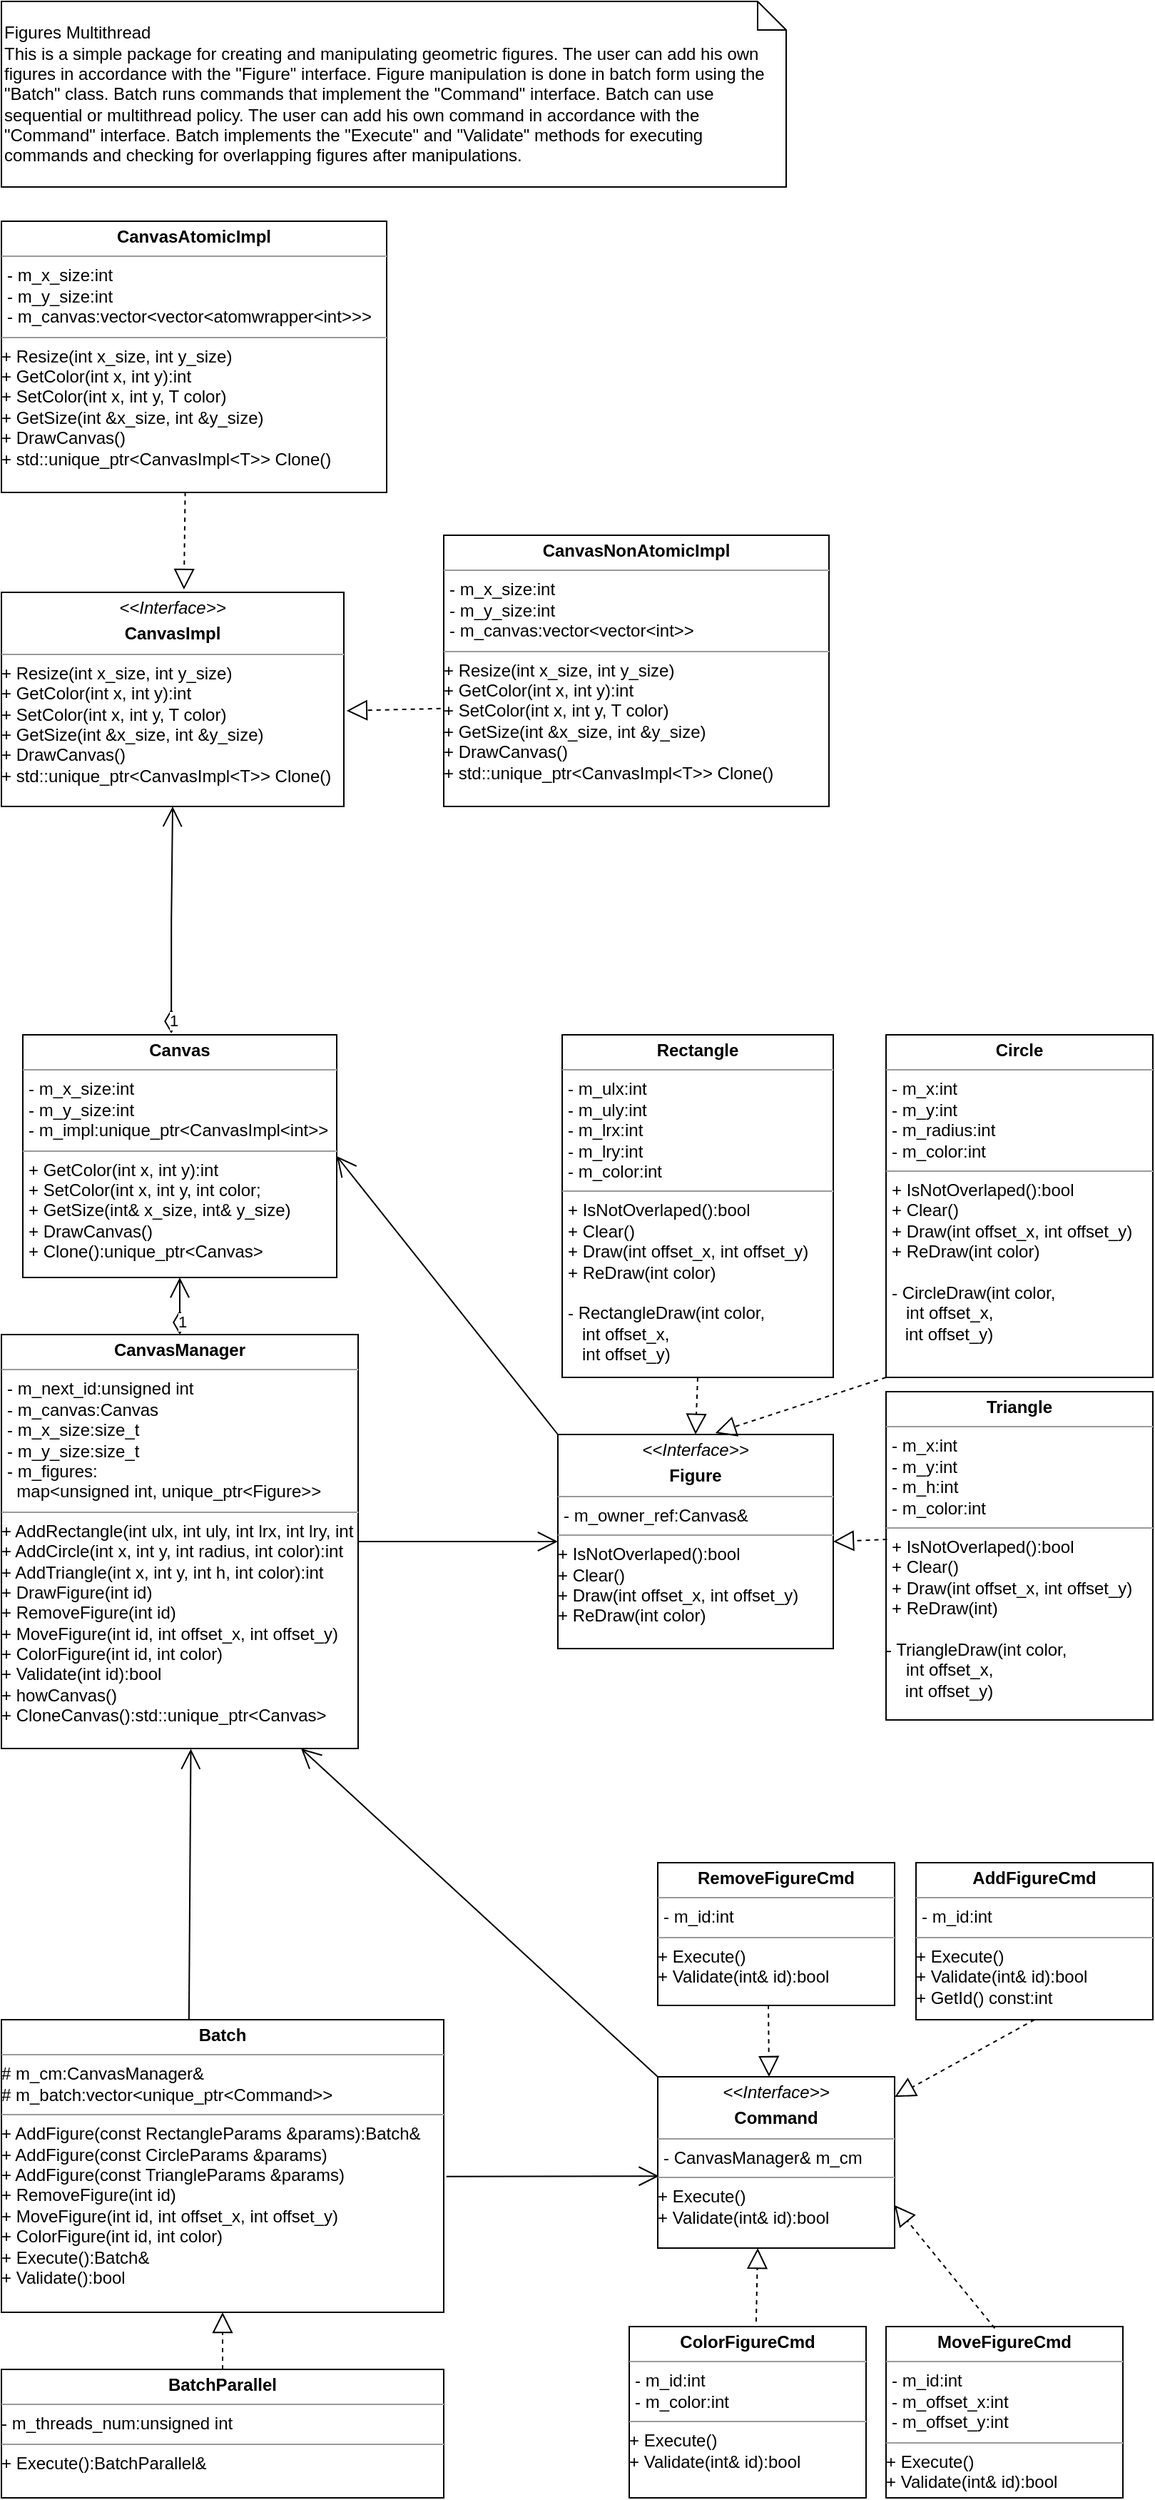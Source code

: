 <mxfile version="20.7.4" type="device"><diagram id="C5RBs43oDa-KdzZeNtuy" name="Page-1"><mxGraphModel dx="1133" dy="1832" grid="1" gridSize="10" guides="1" tooltips="1" connect="1" arrows="1" fold="1" page="1" pageScale="1" pageWidth="827" pageHeight="1169" math="0" shadow="0"><root><mxCell id="WIyWlLk6GJQsqaUBKTNV-0"/><mxCell id="WIyWlLk6GJQsqaUBKTNV-1" parent="WIyWlLk6GJQsqaUBKTNV-0"/><mxCell id="LrhLY0kmKSHkrBafkpSe-0" value="&lt;p style=&quot;margin:0px;margin-top:4px;text-align:center;&quot;&gt;&lt;i&gt;&amp;lt;&amp;lt;Interface&amp;gt;&amp;gt;&lt;/i&gt;&lt;/p&gt;&lt;p style=&quot;margin:0px;margin-top:4px;text-align:center;&quot;&gt;&lt;b&gt;Figure&lt;/b&gt;&lt;br&gt;&lt;/p&gt;&lt;hr size=&quot;1&quot;&gt;&lt;p style=&quot;margin:0px;margin-left:4px;&quot;&gt;- m_owner_ref:Canvas&amp;amp;&lt;br&gt;&lt;/p&gt;&lt;hr size=&quot;1&quot;&gt;+ IsNotOverlaped():bool&lt;br&gt;+ Clear()&lt;br&gt;+ Draw(int offset_x, int offset_y)&lt;br&gt;+ ReDraw(int color)" style="verticalAlign=top;align=left;overflow=fill;fontSize=12;fontFamily=Helvetica;html=1;" parent="WIyWlLk6GJQsqaUBKTNV-1" vertex="1"><mxGeometry x="400" y="420" width="193" height="150" as="geometry"/></mxCell><mxCell id="LrhLY0kmKSHkrBafkpSe-3" value="&lt;p style=&quot;margin:0px;margin-top:4px;text-align:center;&quot;&gt;&lt;b&gt;Rectangle&lt;/b&gt;&lt;br&gt;&lt;/p&gt;&lt;hr size=&quot;1&quot;&gt;&lt;p style=&quot;margin:0px;margin-left:4px;&quot;&gt;- m_ulx:int&lt;br&gt;- m_uly:int&lt;br&gt;- m_lrx:int &lt;br&gt;- m_lry:int&lt;br&gt;- m_color:int&lt;/p&gt;&lt;hr size=&quot;1&quot;&gt;&lt;p style=&quot;margin:0px;margin-left:4px;&quot;&gt;+ IsNotOverlaped():bool&lt;br&gt;+ Clear()&lt;br&gt;+ Draw(int offset_x, int offset_y)&lt;br&gt;+ ReDraw(int color)&lt;/p&gt;&lt;p style=&quot;margin:0px;margin-left:4px;&quot;&gt;&lt;br&gt;&lt;/p&gt;&lt;p style=&quot;margin:0px;margin-left:4px;&quot;&gt;- RectangleDraw(int color, &lt;br&gt;&lt;/p&gt;&lt;p style=&quot;margin:0px;margin-left:4px;&quot;&gt;&amp;nbsp;&amp;nbsp; int offset_x, &lt;br&gt;&lt;/p&gt;&lt;p style=&quot;margin:0px;margin-left:4px;&quot;&gt;&amp;nbsp;&amp;nbsp; int offset_y)&lt;br&gt;&lt;/p&gt;" style="verticalAlign=top;align=left;overflow=fill;fontSize=12;fontFamily=Helvetica;html=1;" parent="WIyWlLk6GJQsqaUBKTNV-1" vertex="1"><mxGeometry x="403" y="140" width="190" height="240" as="geometry"/></mxCell><mxCell id="LrhLY0kmKSHkrBafkpSe-4" value="&lt;p style=&quot;margin:0px;margin-top:4px;text-align:center;&quot;&gt;&lt;b&gt;Circle&lt;/b&gt;&lt;/p&gt;&lt;hr size=&quot;1&quot;&gt;&lt;p style=&quot;margin:0px;margin-left:4px;&quot;&gt;- m_x:int&lt;br&gt;- m_y:int&lt;br&gt;- m_radius:int&lt;br&gt;- m_color:int&lt;/p&gt;&lt;hr size=&quot;1&quot;&gt;&lt;p style=&quot;margin:0px;margin-left:4px;&quot;&gt;+ IsNotOverlaped():bool&lt;br&gt;+ Clear()&lt;br&gt;+ Draw(int offset_x, int offset_y)&lt;br&gt;+ ReDraw(int color)&lt;/p&gt;&lt;p style=&quot;margin:0px;margin-left:4px;&quot;&gt;&lt;br&gt;&lt;/p&gt;&lt;p style=&quot;margin:0px;margin-left:4px;&quot;&gt;- CircleDraw(int color, &lt;br&gt;&lt;/p&gt;&lt;p style=&quot;margin:0px;margin-left:4px;&quot;&gt;&amp;nbsp;&amp;nbsp; int offset_x, &lt;br&gt;&lt;/p&gt;&amp;nbsp;&amp;nbsp;&amp;nbsp; int offset_y)" style="verticalAlign=top;align=left;overflow=fill;fontSize=12;fontFamily=Helvetica;html=1;" parent="WIyWlLk6GJQsqaUBKTNV-1" vertex="1"><mxGeometry x="630" y="140" width="187" height="240" as="geometry"/></mxCell><mxCell id="LrhLY0kmKSHkrBafkpSe-5" value="&lt;p style=&quot;margin:0px;margin-top:4px;text-align:center;&quot;&gt;&lt;b&gt;Triangle&lt;/b&gt;&lt;br&gt;&lt;/p&gt;&lt;hr size=&quot;1&quot;&gt;&lt;p style=&quot;margin:0px;margin-left:4px;&quot;&gt;- m_x:int&lt;br&gt;- m_y:int&lt;br&gt;- m_h:int&lt;br&gt;- m_color:int&lt;/p&gt;&lt;hr size=&quot;1&quot;&gt;&lt;p style=&quot;margin:0px;margin-left:4px;&quot;&gt;+ IsNotOverlaped():bool&lt;br&gt;+ Clear()&lt;br&gt;+ Draw(int offset_x, int offset_y)&lt;br&gt;+ ReDraw(int)&lt;/p&gt;&lt;p style=&quot;margin:0px;margin-left:4px;&quot;&gt;&lt;br&gt;&lt;/p&gt;- TriangleDraw(int color, &lt;br&gt;&lt;p style=&quot;margin:0px;margin-left:4px;&quot;&gt;&amp;nbsp;&amp;nbsp; int offset_x, &lt;br&gt;&lt;/p&gt;&amp;nbsp;&amp;nbsp;&amp;nbsp; int offset_y)&lt;p style=&quot;margin:0px;margin-left:4px;&quot;&gt;&lt;/p&gt;" style="verticalAlign=top;align=left;overflow=fill;fontSize=12;fontFamily=Helvetica;html=1;" parent="WIyWlLk6GJQsqaUBKTNV-1" vertex="1"><mxGeometry x="630" y="390" width="187" height="230" as="geometry"/></mxCell><mxCell id="LrhLY0kmKSHkrBafkpSe-10" value="&lt;p style=&quot;margin:0px;margin-top:4px;text-align:center;&quot;&gt;&lt;b&gt;Canvas&lt;/b&gt;&lt;/p&gt;&lt;hr size=&quot;1&quot;&gt;&lt;p style=&quot;margin:0px;margin-left:4px;&quot;&gt;- m_x_size:int &lt;br&gt;- m_y_size:int &lt;br&gt;- m_impl:unique_ptr&amp;lt;CanvasImpl&amp;lt;int&amp;gt;&amp;gt; &lt;br&gt;&lt;/p&gt;&lt;hr size=&quot;1&quot;&gt;&lt;p style=&quot;margin:0px;margin-left:4px;&quot;&gt;+ GetColor(int x, int y):int&lt;br&gt;+ SetColor(int x, int y, int color;&lt;br&gt;+ GetSize(int&amp;amp; x_size, int&amp;amp; y_size)&lt;br&gt;+ DrawCanvas()&lt;br&gt;+ Clone():unique_ptr&amp;lt;Canvas&amp;gt;&lt;br&gt;&lt;/p&gt;" style="verticalAlign=top;align=left;overflow=fill;fontSize=12;fontFamily=Helvetica;html=1;" parent="WIyWlLk6GJQsqaUBKTNV-1" vertex="1"><mxGeometry x="25" y="140" width="220" height="170" as="geometry"/></mxCell><mxCell id="khWx4fCSXnuD8SYJv79A-1" value="" style="endArrow=open;endFill=1;endSize=12;html=1;rounded=0;exitX=0;exitY=0;exitDx=0;exitDy=0;entryX=1;entryY=0.5;entryDx=0;entryDy=0;" parent="WIyWlLk6GJQsqaUBKTNV-1" source="LrhLY0kmKSHkrBafkpSe-0" target="LrhLY0kmKSHkrBafkpSe-10" edge="1"><mxGeometry width="160" relative="1" as="geometry"><mxPoint x="130" y="780" as="sourcePoint"/><mxPoint x="290" y="780" as="targetPoint"/><Array as="points"/></mxGeometry></mxCell><mxCell id="khWx4fCSXnuD8SYJv79A-3" value="&lt;p style=&quot;margin:0px;margin-top:4px;text-align:center;&quot;&gt;&lt;i&gt;&amp;lt;&amp;lt;Interface&amp;gt;&amp;gt;&lt;/i&gt;&lt;/p&gt;&lt;p style=&quot;margin:0px;margin-top:4px;text-align:center;&quot;&gt;&lt;b&gt;Command&lt;/b&gt;&lt;br&gt;&lt;/p&gt;&lt;hr size=&quot;1&quot;&gt;&lt;p style=&quot;margin:0px;margin-left:4px;&quot;&gt;- CanvasManager&amp;amp; m_cm&lt;br&gt;&lt;/p&gt;&lt;hr size=&quot;1&quot;&gt;+ Execute()&lt;br&gt;+ Validate(int&amp;amp; id):bool" style="verticalAlign=top;align=left;overflow=fill;fontSize=12;fontFamily=Helvetica;html=1;" parent="WIyWlLk6GJQsqaUBKTNV-1" vertex="1"><mxGeometry x="470" y="870" width="166" height="120" as="geometry"/></mxCell><mxCell id="khWx4fCSXnuD8SYJv79A-4" value="&lt;p style=&quot;margin:0px;margin-top:4px;text-align:center;&quot;&gt;&lt;b&gt;AddFigureCmd&lt;/b&gt;&lt;br&gt;&lt;/p&gt;&lt;hr size=&quot;1&quot;&gt;&lt;p style=&quot;margin:0px;margin-left:4px;&quot;&gt;- m_id:int&lt;br&gt;&lt;/p&gt;&lt;hr size=&quot;1&quot;&gt;+ Execute()&lt;br&gt;&lt;div&gt;+ Validate(int&amp;amp; id):bool&lt;/div&gt;&lt;div&gt;+ GetId() const:int&lt;/div&gt;&lt;div&gt;&lt;br&gt;&lt;/div&gt;" style="verticalAlign=top;align=left;overflow=fill;fontSize=12;fontFamily=Helvetica;html=1;" parent="WIyWlLk6GJQsqaUBKTNV-1" vertex="1"><mxGeometry x="651" y="720" width="166" height="110" as="geometry"/></mxCell><mxCell id="khWx4fCSXnuD8SYJv79A-5" value="&lt;p style=&quot;margin:0px;margin-top:4px;text-align:center;&quot;&gt;&lt;b&gt;RemoveFigureCmd&lt;/b&gt;&lt;br&gt;&lt;/p&gt;&lt;hr size=&quot;1&quot;&gt;&lt;p style=&quot;margin:0px;margin-left:4px;&quot;&gt;- m_id:int&lt;br&gt;&lt;/p&gt;&lt;hr size=&quot;1&quot;&gt;+ Execute()&lt;br&gt;&lt;div&gt;+ Validate(int&amp;amp; id):bool&lt;/div&gt;&lt;div&gt;&lt;br&gt;&lt;/div&gt;" style="verticalAlign=top;align=left;overflow=fill;fontSize=12;fontFamily=Helvetica;html=1;" parent="WIyWlLk6GJQsqaUBKTNV-1" vertex="1"><mxGeometry x="470" y="720" width="166" height="100" as="geometry"/></mxCell><mxCell id="khWx4fCSXnuD8SYJv79A-6" value="&lt;p style=&quot;margin:0px;margin-top:4px;text-align:center;&quot;&gt;&lt;b&gt;MoveFigureCmd&lt;/b&gt;&lt;br&gt;&lt;/p&gt;&lt;hr size=&quot;1&quot;&gt;&lt;p style=&quot;margin:0px;margin-left:4px;&quot;&gt;- m_id:int&lt;/p&gt;&lt;p style=&quot;margin:0px;margin-left:4px;&quot;&gt;- m_offset_x:int&lt;br&gt;- m_offset_y:int&lt;br&gt;&lt;/p&gt;&lt;hr size=&quot;1&quot;&gt;+ Execute()&lt;br&gt;&lt;div&gt;+ Validate(int&amp;amp; id):bool&lt;/div&gt;&lt;div&gt;&lt;br&gt;&lt;/div&gt;" style="verticalAlign=top;align=left;overflow=fill;fontSize=12;fontFamily=Helvetica;html=1;" parent="WIyWlLk6GJQsqaUBKTNV-1" vertex="1"><mxGeometry x="630" y="1045" width="166" height="120" as="geometry"/></mxCell><mxCell id="khWx4fCSXnuD8SYJv79A-7" value="&lt;p style=&quot;margin:0px;margin-top:4px;text-align:center;&quot;&gt;&lt;b&gt;ColorFigureCmd&lt;/b&gt;&lt;br&gt;&lt;/p&gt;&lt;hr size=&quot;1&quot;&gt;&lt;p style=&quot;margin:0px;margin-left:4px;&quot;&gt;- m_id:int&lt;/p&gt;&lt;p style=&quot;margin:0px;margin-left:4px;&quot;&gt;- m_color:int&lt;br&gt;&lt;/p&gt;&lt;hr size=&quot;1&quot;&gt;+ Execute()&lt;br&gt;&lt;div&gt;+ Validate(int&amp;amp; id):bool&lt;/div&gt;&lt;div&gt;&lt;br&gt;&lt;/div&gt;" style="verticalAlign=top;align=left;overflow=fill;fontSize=12;fontFamily=Helvetica;html=1;" parent="WIyWlLk6GJQsqaUBKTNV-1" vertex="1"><mxGeometry x="450" y="1045" width="166" height="120" as="geometry"/></mxCell><mxCell id="khWx4fCSXnuD8SYJv79A-9" value="" style="endArrow=block;dashed=1;endFill=0;endSize=12;html=1;rounded=0;exitX=0.536;exitY=-0.029;exitDx=0;exitDy=0;exitPerimeter=0;entryX=0.422;entryY=1;entryDx=0;entryDy=0;entryPerimeter=0;" parent="WIyWlLk6GJQsqaUBKTNV-1" source="khWx4fCSXnuD8SYJv79A-7" target="khWx4fCSXnuD8SYJv79A-3" edge="1"><mxGeometry width="160" relative="1" as="geometry"><mxPoint x="230" y="670" as="sourcePoint"/><mxPoint x="390" y="670" as="targetPoint"/></mxGeometry></mxCell><mxCell id="khWx4fCSXnuD8SYJv79A-11" value="" style="endArrow=block;dashed=1;endFill=0;endSize=12;html=1;rounded=0;exitX=0.459;exitY=0.01;exitDx=0;exitDy=0;exitPerimeter=0;entryX=1;entryY=0.75;entryDx=0;entryDy=0;" parent="WIyWlLk6GJQsqaUBKTNV-1" source="khWx4fCSXnuD8SYJv79A-6" target="khWx4fCSXnuD8SYJv79A-3" edge="1"><mxGeometry width="160" relative="1" as="geometry"><mxPoint x="190" y="570" as="sourcePoint"/><mxPoint x="350" y="570" as="targetPoint"/></mxGeometry></mxCell><mxCell id="khWx4fCSXnuD8SYJv79A-12" value="" style="endArrow=block;dashed=1;endFill=0;endSize=12;html=1;rounded=0;exitX=0.467;exitY=0.996;exitDx=0;exitDy=0;exitPerimeter=0;" parent="WIyWlLk6GJQsqaUBKTNV-1" source="khWx4fCSXnuD8SYJv79A-5" edge="1"><mxGeometry width="160" relative="1" as="geometry"><mxPoint x="190" y="570" as="sourcePoint"/><mxPoint x="548" y="870" as="targetPoint"/></mxGeometry></mxCell><mxCell id="khWx4fCSXnuD8SYJv79A-14" value="" style="endArrow=block;dashed=1;endFill=0;endSize=12;html=1;rounded=0;exitX=0.5;exitY=1;exitDx=0;exitDy=0;" parent="WIyWlLk6GJQsqaUBKTNV-1" source="khWx4fCSXnuD8SYJv79A-4" target="khWx4fCSXnuD8SYJv79A-3" edge="1"><mxGeometry width="160" relative="1" as="geometry"><mxPoint x="190" y="570" as="sourcePoint"/><mxPoint x="350" y="570" as="targetPoint"/></mxGeometry></mxCell><mxCell id="khWx4fCSXnuD8SYJv79A-15" value="&lt;p style=&quot;margin:0px;margin-top:4px;text-align:center;&quot;&gt;&lt;b&gt;CanvasManager&lt;/b&gt;&lt;/p&gt;&lt;hr size=&quot;1&quot;&gt;&lt;p style=&quot;margin:0px;margin-left:4px;&quot;&gt;- m_next_id:unsigned int &lt;br&gt;- m_canvas:Canvas&lt;br&gt;- m_x_size:size_t&lt;br&gt;- m_y_size:size_t&lt;br&gt;- m_figures:&lt;/p&gt;&lt;p style=&quot;margin:0px;margin-left:4px;&quot;&gt;&amp;nbsp; map&amp;lt;unsigned int, unique_ptr&amp;lt;Figure&amp;gt;&amp;gt; &lt;br&gt;&lt;/p&gt;&lt;hr size=&quot;1&quot;&gt;+ AddRectangle(int ulx, int uly, int lrx, int lry, int color):int&lt;br&gt;+ AddCircle(int x, int y, int radius, int color):int&lt;br&gt;+ AddTriangle(int x, int y, int h, int color):int&lt;br&gt;+ DrawFigure(int id)&lt;br&gt;+ RemoveFigure(int id)&lt;br&gt;+ MoveFigure(int id, int offset_x, int offset_y)&lt;br&gt;+ ColorFigure(int id, int color)&lt;br&gt;+ Validate(int id):bool&lt;br&gt;+ howCanvas()&lt;br&gt;+ CloneCanvas():std::unique_ptr&amp;lt;Canvas&amp;gt;" style="verticalAlign=top;align=left;overflow=fill;fontSize=12;fontFamily=Helvetica;html=1;" parent="WIyWlLk6GJQsqaUBKTNV-1" vertex="1"><mxGeometry x="10" y="350" width="250" height="290" as="geometry"/></mxCell><mxCell id="khWx4fCSXnuD8SYJv79A-16" value="" style="endArrow=block;dashed=1;endFill=0;endSize=12;html=1;rounded=0;exitX=0.5;exitY=1;exitDx=0;exitDy=0;entryX=0.5;entryY=0;entryDx=0;entryDy=0;exitPerimeter=0;" parent="WIyWlLk6GJQsqaUBKTNV-1" source="LrhLY0kmKSHkrBafkpSe-3" target="LrhLY0kmKSHkrBafkpSe-0" edge="1"><mxGeometry width="160" relative="1" as="geometry"><mxPoint x="140" y="430" as="sourcePoint"/><mxPoint x="300" y="430" as="targetPoint"/></mxGeometry></mxCell><mxCell id="khWx4fCSXnuD8SYJv79A-17" value="" style="endArrow=block;dashed=1;endFill=0;endSize=12;html=1;rounded=0;exitX=0;exitY=1;exitDx=0;exitDy=0;entryX=0.572;entryY=-0.007;entryDx=0;entryDy=0;entryPerimeter=0;" parent="WIyWlLk6GJQsqaUBKTNV-1" source="LrhLY0kmKSHkrBafkpSe-4" target="LrhLY0kmKSHkrBafkpSe-0" edge="1"><mxGeometry width="160" relative="1" as="geometry"><mxPoint x="140" y="430" as="sourcePoint"/><mxPoint x="300" y="430" as="targetPoint"/></mxGeometry></mxCell><mxCell id="khWx4fCSXnuD8SYJv79A-18" value="" style="endArrow=block;dashed=1;endFill=0;endSize=12;html=1;rounded=0;exitX=0.004;exitY=0.45;exitDx=0;exitDy=0;entryX=1;entryY=0.5;entryDx=0;entryDy=0;exitPerimeter=0;" parent="WIyWlLk6GJQsqaUBKTNV-1" source="LrhLY0kmKSHkrBafkpSe-5" target="LrhLY0kmKSHkrBafkpSe-0" edge="1"><mxGeometry width="160" relative="1" as="geometry"><mxPoint x="570" y="470" as="sourcePoint"/><mxPoint x="730" y="470" as="targetPoint"/></mxGeometry></mxCell><mxCell id="khWx4fCSXnuD8SYJv79A-20" value="1" style="endArrow=open;html=1;endSize=12;startArrow=diamondThin;startSize=14;startFill=0;edgeStyle=orthogonalEdgeStyle;align=left;verticalAlign=bottom;rounded=0;entryX=0.5;entryY=1;entryDx=0;entryDy=0;" parent="WIyWlLk6GJQsqaUBKTNV-1" source="khWx4fCSXnuD8SYJv79A-15" target="LrhLY0kmKSHkrBafkpSe-10" edge="1"><mxGeometry x="-1" y="3" relative="1" as="geometry"><mxPoint x="140" y="520" as="sourcePoint"/><mxPoint x="300" y="520" as="targetPoint"/></mxGeometry></mxCell><mxCell id="khWx4fCSXnuD8SYJv79A-21" value="" style="endArrow=open;endFill=1;endSize=12;html=1;rounded=0;exitX=1;exitY=0.5;exitDx=0;exitDy=0;" parent="WIyWlLk6GJQsqaUBKTNV-1" source="khWx4fCSXnuD8SYJv79A-15" target="LrhLY0kmKSHkrBafkpSe-0" edge="1"><mxGeometry width="160" relative="1" as="geometry"><mxPoint x="300" y="500" as="sourcePoint"/><mxPoint x="460" y="500" as="targetPoint"/></mxGeometry></mxCell><mxCell id="khWx4fCSXnuD8SYJv79A-22" value="&lt;p style=&quot;margin:0px;margin-top:4px;text-align:center;&quot;&gt;&lt;b&gt;Batch&lt;/b&gt;&lt;br&gt;&lt;/p&gt;&lt;hr size=&quot;1&quot;&gt;# m_cm:CanvasManager&amp;amp;&lt;br&gt;# m_batch:vector&amp;lt;unique_ptr&amp;lt;Command&amp;gt;&amp;gt;&lt;hr size=&quot;1&quot;&gt;+ AddFigure(const RectangleParams &amp;amp;params):Batch&amp;amp;&lt;br&gt;+ AddFigure(const CircleParams &amp;amp;params)&lt;br&gt;+ AddFigure(const TriangleParams &amp;amp;params)&lt;br&gt;+ RemoveFigure(int id)&lt;br&gt;+ MoveFigure(int id, int offset_x, int offset_y)&lt;br&gt;+ ColorFigure(int id, int color)&lt;br&gt;+ Execute():Batch&amp;amp;&lt;br&gt;+ Validate():bool" style="verticalAlign=top;align=left;overflow=fill;fontSize=12;fontFamily=Helvetica;html=1;" parent="WIyWlLk6GJQsqaUBKTNV-1" vertex="1"><mxGeometry x="10" y="830" width="310" height="205" as="geometry"/></mxCell><mxCell id="khWx4fCSXnuD8SYJv79A-23" value="" style="endArrow=open;endFill=1;endSize=12;html=1;rounded=0;exitX=0.424;exitY=0.002;exitDx=0;exitDy=0;exitPerimeter=0;entryX=0.531;entryY=1.001;entryDx=0;entryDy=0;entryPerimeter=0;" parent="WIyWlLk6GJQsqaUBKTNV-1" source="khWx4fCSXnuD8SYJv79A-22" target="khWx4fCSXnuD8SYJv79A-15" edge="1"><mxGeometry width="160" relative="1" as="geometry"><mxPoint x="140" y="750" as="sourcePoint"/><mxPoint x="300" y="750" as="targetPoint"/></mxGeometry></mxCell><mxCell id="khWx4fCSXnuD8SYJv79A-24" value="" style="endArrow=open;endFill=1;endSize=12;html=1;rounded=0;exitX=1.006;exitY=0.536;exitDx=0;exitDy=0;exitPerimeter=0;entryX=0.005;entryY=0.58;entryDx=0;entryDy=0;entryPerimeter=0;" parent="WIyWlLk6GJQsqaUBKTNV-1" source="khWx4fCSXnuD8SYJv79A-22" target="khWx4fCSXnuD8SYJv79A-3" edge="1"><mxGeometry width="160" relative="1" as="geometry"><mxPoint x="300" y="810" as="sourcePoint"/><mxPoint x="460" y="810" as="targetPoint"/></mxGeometry></mxCell><mxCell id="khWx4fCSXnuD8SYJv79A-25" value="" style="endArrow=open;endFill=1;endSize=12;html=1;rounded=0;exitX=0;exitY=0;exitDx=0;exitDy=0;entryX=0.84;entryY=1;entryDx=0;entryDy=0;entryPerimeter=0;" parent="WIyWlLk6GJQsqaUBKTNV-1" source="khWx4fCSXnuD8SYJv79A-3" target="khWx4fCSXnuD8SYJv79A-15" edge="1"><mxGeometry width="160" relative="1" as="geometry"><mxPoint x="300" y="770" as="sourcePoint"/><mxPoint x="460" y="770" as="targetPoint"/></mxGeometry></mxCell><mxCell id="khWx4fCSXnuD8SYJv79A-27" value="&lt;div align=&quot;left&quot;&gt;Figures Multithread&lt;br&gt;&lt;/div&gt;This is a simple package for creating and manipulating geometric figures. The user can add his own figures in accordance with the &quot;Figure&quot; interface. Figure manipulation is done in batch form using the &quot;Batch&quot; class. Batch runs commands that implement the &quot;Command&quot; interface. Batch can use sequential or multithread policy. The user can add his own command in accordance with the&lt;br&gt;&quot;Command&quot; interface. Batch implements the &quot;Execute&quot; and &quot;Validate&quot; methods for executing commands and checking for overlapping figures after manipulations. " style="shape=note;size=20;whiteSpace=wrap;html=1;align=left;" parent="WIyWlLk6GJQsqaUBKTNV-1" vertex="1"><mxGeometry x="10" y="-584" width="550" height="130" as="geometry"/></mxCell><mxCell id="pc-eK6XDTxpy6QG8yXDQ-0" value="&lt;p style=&quot;margin:0px;margin-top:4px;text-align:center;&quot;&gt;&lt;b&gt;BatchParallel&lt;/b&gt;&lt;br&gt;&lt;/p&gt;&lt;hr size=&quot;1&quot;&gt;- m_threads_num:unsigned int&lt;br&gt;&lt;hr size=&quot;1&quot;&gt;+ Execute():BatchParallel&amp;amp;" style="verticalAlign=top;align=left;overflow=fill;fontSize=12;fontFamily=Helvetica;html=1;" vertex="1" parent="WIyWlLk6GJQsqaUBKTNV-1"><mxGeometry x="10" y="1075" width="310" height="90" as="geometry"/></mxCell><mxCell id="pc-eK6XDTxpy6QG8yXDQ-3" value="" style="endArrow=block;dashed=1;endFill=0;endSize=12;html=1;rounded=0;entryX=0.5;entryY=1;entryDx=0;entryDy=0;exitX=0.5;exitY=0;exitDx=0;exitDy=0;" edge="1" parent="WIyWlLk6GJQsqaUBKTNV-1" source="pc-eK6XDTxpy6QG8yXDQ-0" target="khWx4fCSXnuD8SYJv79A-22"><mxGeometry width="160" relative="1" as="geometry"><mxPoint x="10" y="1310" as="sourcePoint"/><mxPoint x="170" y="1310" as="targetPoint"/></mxGeometry></mxCell><mxCell id="pc-eK6XDTxpy6QG8yXDQ-5" value="&lt;p style=&quot;margin:0px;margin-top:4px;text-align:center;&quot;&gt;&lt;i&gt;&amp;lt;&amp;lt;Interface&amp;gt;&amp;gt;&lt;/i&gt;&lt;/p&gt;&lt;p style=&quot;margin:0px;margin-top:4px;text-align:center;&quot;&gt;&lt;b&gt;CanvasImpl&lt;/b&gt;&lt;/p&gt;&lt;hr size=&quot;1&quot;&gt;+ Resize(int x_size, int y_size)&lt;br&gt;+ GetColor(int x, int y):int&lt;br&gt;+ SetColor(int x, int y, T color)&lt;br&gt;+ GetSize(int &amp;amp;x_size, int &amp;amp;y_size)&lt;br&gt;+ DrawCanvas()&lt;br&gt;+ std::unique_ptr&amp;lt;CanvasImpl&amp;lt;T&amp;gt;&amp;gt; Clone()" style="verticalAlign=top;align=left;overflow=fill;fontSize=12;fontFamily=Helvetica;html=1;" vertex="1" parent="WIyWlLk6GJQsqaUBKTNV-1"><mxGeometry x="10" y="-170" width="240" height="150" as="geometry"/></mxCell><mxCell id="pc-eK6XDTxpy6QG8yXDQ-6" value="1" style="endArrow=open;html=1;endSize=12;startArrow=diamondThin;startSize=14;startFill=0;edgeStyle=orthogonalEdgeStyle;align=left;verticalAlign=bottom;rounded=0;exitX=0.473;exitY=-0.006;exitDx=0;exitDy=0;exitPerimeter=0;entryX=0.5;entryY=1;entryDx=0;entryDy=0;" edge="1" parent="WIyWlLk6GJQsqaUBKTNV-1" source="LrhLY0kmKSHkrBafkpSe-10" target="pc-eK6XDTxpy6QG8yXDQ-5"><mxGeometry x="-1" y="3" relative="1" as="geometry"><mxPoint x="210" y="110" as="sourcePoint"/><mxPoint x="370" y="110" as="targetPoint"/></mxGeometry></mxCell><mxCell id="pc-eK6XDTxpy6QG8yXDQ-13" value="&lt;p style=&quot;margin:0px;margin-top:4px;text-align:center;&quot;&gt;&lt;b&gt;Canvas&lt;/b&gt;&lt;b&gt;Atomic&lt;/b&gt;&lt;b&gt;Impl&lt;/b&gt;&lt;br&gt;&lt;/p&gt;&lt;hr size=&quot;1&quot;&gt;&lt;p style=&quot;margin:0px;margin-left:4px;&quot;&gt;- m_x_size:int&lt;br&gt;- m_y_size:int&lt;br&gt;- m_canvas:vector&amp;lt;vector&amp;lt;atomwrapper&amp;lt;int&amp;gt;&amp;gt;&amp;gt;&lt;br&gt;&lt;/p&gt;&lt;hr size=&quot;1&quot;&gt;+ Resize(int x_size, int y_size)&lt;br&gt;+ GetColor(int x, int y):int&lt;br&gt;+ SetColor(int x, int y, T color)&lt;br&gt;+ GetSize(int &amp;amp;x_size, int &amp;amp;y_size)&lt;br&gt;+ DrawCanvas()&lt;br&gt;+ std::unique_ptr&amp;lt;CanvasImpl&amp;lt;T&amp;gt;&amp;gt; Clone()" style="verticalAlign=top;align=left;overflow=fill;fontSize=12;fontFamily=Helvetica;html=1;" vertex="1" parent="WIyWlLk6GJQsqaUBKTNV-1"><mxGeometry x="10" y="-430" width="270" height="190" as="geometry"/></mxCell><mxCell id="pc-eK6XDTxpy6QG8yXDQ-14" value="&lt;p style=&quot;margin:0px;margin-top:4px;text-align:center;&quot;&gt;&lt;b&gt;CanvasNonAtomicImpl&lt;/b&gt;&lt;br&gt;&lt;/p&gt;&lt;hr size=&quot;1&quot;&gt;&lt;p style=&quot;margin:0px;margin-left:4px;&quot;&gt;- m_x_size:int&lt;br&gt;- m_y_size:int&lt;br&gt;- m_canvas:vector&amp;lt;vector&amp;lt;int&amp;gt;&amp;gt;&lt;br&gt;&lt;/p&gt;&lt;hr size=&quot;1&quot;&gt;+ Resize(int x_size, int y_size)&lt;br&gt;+ GetColor(int x, int y):int&lt;br&gt;+ SetColor(int x, int y, T color)&lt;br&gt;+ GetSize(int &amp;amp;x_size, int &amp;amp;y_size)&lt;br&gt;+ DrawCanvas()&lt;br&gt;+ std::unique_ptr&amp;lt;CanvasImpl&amp;lt;T&amp;gt;&amp;gt; Clone()" style="verticalAlign=top;align=left;overflow=fill;fontSize=12;fontFamily=Helvetica;html=1;" vertex="1" parent="WIyWlLk6GJQsqaUBKTNV-1"><mxGeometry x="320" y="-210" width="270" height="190" as="geometry"/></mxCell><mxCell id="pc-eK6XDTxpy6QG8yXDQ-17" value="" style="endArrow=block;dashed=1;endFill=0;endSize=12;html=1;rounded=0;exitX=0.477;exitY=0.998;exitDx=0;exitDy=0;exitPerimeter=0;entryX=0.533;entryY=-0.013;entryDx=0;entryDy=0;entryPerimeter=0;" edge="1" parent="WIyWlLk6GJQsqaUBKTNV-1" source="pc-eK6XDTxpy6QG8yXDQ-13" target="pc-eK6XDTxpy6QG8yXDQ-5"><mxGeometry width="160" relative="1" as="geometry"><mxPoint x="280" y="-150" as="sourcePoint"/><mxPoint x="440" y="-150" as="targetPoint"/></mxGeometry></mxCell><mxCell id="pc-eK6XDTxpy6QG8yXDQ-18" value="" style="endArrow=block;dashed=1;endFill=0;endSize=12;html=1;rounded=0;entryX=1.008;entryY=0.553;entryDx=0;entryDy=0;entryPerimeter=0;exitX=-0.008;exitY=0.639;exitDx=0;exitDy=0;exitPerimeter=0;" edge="1" parent="WIyWlLk6GJQsqaUBKTNV-1" source="pc-eK6XDTxpy6QG8yXDQ-14" target="pc-eK6XDTxpy6QG8yXDQ-5"><mxGeometry width="160" relative="1" as="geometry"><mxPoint x="280" y="-170" as="sourcePoint"/><mxPoint x="440" y="-170" as="targetPoint"/></mxGeometry></mxCell></root></mxGraphModel></diagram></mxfile>